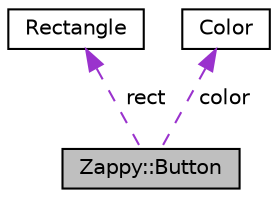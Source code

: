 digraph "Zappy::Button"
{
 // LATEX_PDF_SIZE
  edge [fontname="Helvetica",fontsize="10",labelfontname="Helvetica",labelfontsize="10"];
  node [fontname="Helvetica",fontsize="10",shape=record];
  Node1 [label="Zappy::Button",height=0.2,width=0.4,color="black", fillcolor="grey75", style="filled", fontcolor="black",tooltip=" "];
  Node2 -> Node1 [dir="back",color="darkorchid3",fontsize="10",style="dashed",label=" rect" ];
  Node2 [label="Rectangle",height=0.2,width=0.4,color="black", fillcolor="white", style="filled",URL="$structRectangle.html",tooltip=" "];
  Node3 -> Node1 [dir="back",color="darkorchid3",fontsize="10",style="dashed",label=" color" ];
  Node3 [label="Color",height=0.2,width=0.4,color="black", fillcolor="white", style="filled",URL="$structColor.html",tooltip=" "];
}
